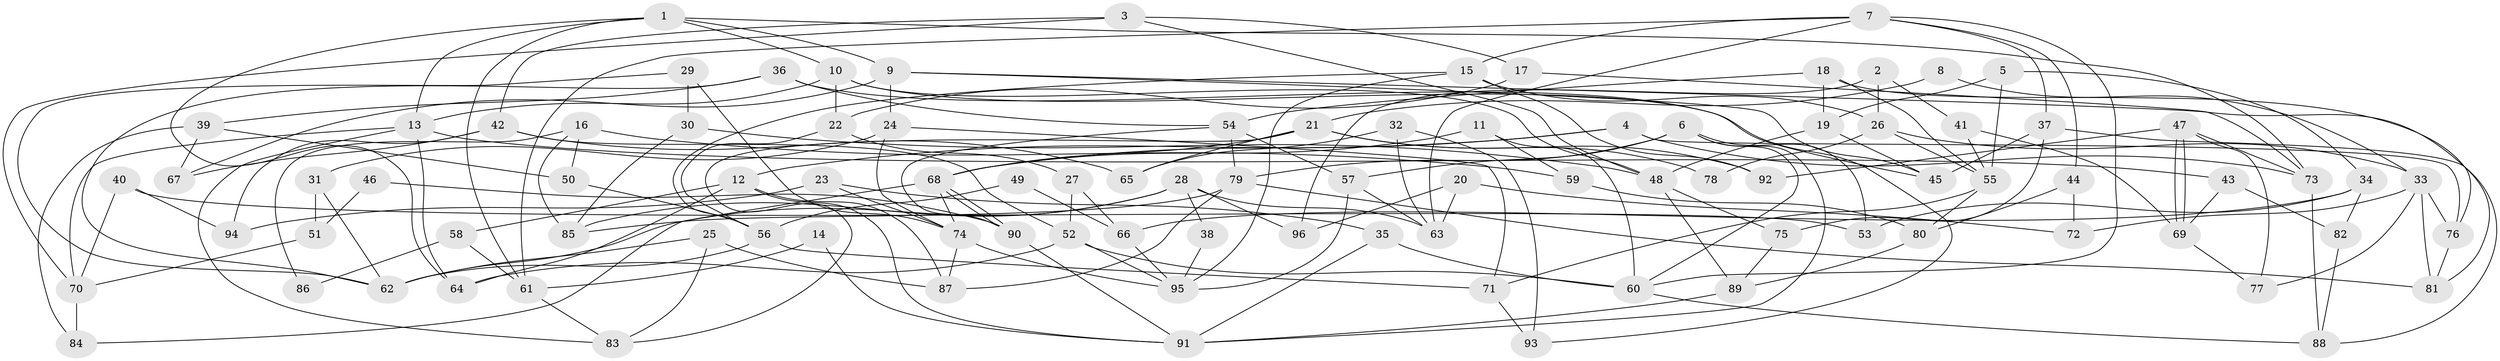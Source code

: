 // Generated by graph-tools (version 1.1) at 2025/26/03/09/25 03:26:22]
// undirected, 96 vertices, 192 edges
graph export_dot {
graph [start="1"]
  node [color=gray90,style=filled];
  1;
  2;
  3;
  4;
  5;
  6;
  7;
  8;
  9;
  10;
  11;
  12;
  13;
  14;
  15;
  16;
  17;
  18;
  19;
  20;
  21;
  22;
  23;
  24;
  25;
  26;
  27;
  28;
  29;
  30;
  31;
  32;
  33;
  34;
  35;
  36;
  37;
  38;
  39;
  40;
  41;
  42;
  43;
  44;
  45;
  46;
  47;
  48;
  49;
  50;
  51;
  52;
  53;
  54;
  55;
  56;
  57;
  58;
  59;
  60;
  61;
  62;
  63;
  64;
  65;
  66;
  67;
  68;
  69;
  70;
  71;
  72;
  73;
  74;
  75;
  76;
  77;
  78;
  79;
  80;
  81;
  82;
  83;
  84;
  85;
  86;
  87;
  88;
  89;
  90;
  91;
  92;
  93;
  94;
  95;
  96;
  1 -- 64;
  1 -- 10;
  1 -- 9;
  1 -- 13;
  1 -- 61;
  1 -- 73;
  2 -- 26;
  2 -- 96;
  2 -- 41;
  3 -- 48;
  3 -- 17;
  3 -- 42;
  3 -- 70;
  4 -- 68;
  4 -- 12;
  4 -- 73;
  4 -- 76;
  5 -- 19;
  5 -- 55;
  5 -- 34;
  6 -- 79;
  6 -- 53;
  6 -- 57;
  6 -- 60;
  6 -- 91;
  7 -- 63;
  7 -- 60;
  7 -- 15;
  7 -- 37;
  7 -- 44;
  7 -- 61;
  8 -- 33;
  8 -- 21;
  9 -- 45;
  9 -- 24;
  9 -- 67;
  9 -- 81;
  10 -- 22;
  10 -- 13;
  10 -- 48;
  10 -- 93;
  11 -- 60;
  11 -- 68;
  11 -- 59;
  12 -- 87;
  12 -- 91;
  12 -- 58;
  12 -- 64;
  13 -- 70;
  13 -- 43;
  13 -- 64;
  13 -- 83;
  14 -- 61;
  14 -- 91;
  15 -- 26;
  15 -- 56;
  15 -- 92;
  15 -- 95;
  16 -- 50;
  16 -- 59;
  16 -- 85;
  16 -- 86;
  17 -- 22;
  17 -- 73;
  18 -- 76;
  18 -- 54;
  18 -- 19;
  18 -- 55;
  19 -- 48;
  19 -- 45;
  20 -- 63;
  20 -- 72;
  20 -- 96;
  21 -- 92;
  21 -- 83;
  21 -- 65;
  21 -- 68;
  21 -- 78;
  22 -- 56;
  22 -- 27;
  23 -- 74;
  23 -- 35;
  23 -- 94;
  24 -- 74;
  24 -- 31;
  24 -- 71;
  25 -- 83;
  25 -- 62;
  25 -- 87;
  26 -- 33;
  26 -- 55;
  26 -- 78;
  27 -- 66;
  27 -- 52;
  28 -- 63;
  28 -- 62;
  28 -- 38;
  28 -- 85;
  28 -- 96;
  29 -- 74;
  29 -- 62;
  29 -- 30;
  30 -- 85;
  30 -- 48;
  31 -- 62;
  31 -- 51;
  32 -- 65;
  32 -- 93;
  32 -- 63;
  33 -- 81;
  33 -- 76;
  33 -- 72;
  33 -- 77;
  34 -- 82;
  34 -- 53;
  34 -- 66;
  35 -- 91;
  35 -- 60;
  36 -- 54;
  36 -- 45;
  36 -- 39;
  36 -- 62;
  37 -- 88;
  37 -- 45;
  37 -- 75;
  38 -- 95;
  39 -- 67;
  39 -- 50;
  39 -- 84;
  40 -- 70;
  40 -- 94;
  40 -- 53;
  41 -- 69;
  41 -- 55;
  42 -- 52;
  42 -- 65;
  42 -- 67;
  42 -- 94;
  43 -- 69;
  43 -- 82;
  44 -- 80;
  44 -- 72;
  46 -- 51;
  46 -- 90;
  47 -- 73;
  47 -- 69;
  47 -- 69;
  47 -- 77;
  47 -- 92;
  48 -- 75;
  48 -- 89;
  49 -- 66;
  49 -- 56;
  50 -- 56;
  51 -- 70;
  52 -- 64;
  52 -- 95;
  52 -- 60;
  54 -- 90;
  54 -- 79;
  54 -- 57;
  55 -- 71;
  55 -- 80;
  56 -- 71;
  56 -- 62;
  57 -- 63;
  57 -- 95;
  58 -- 61;
  58 -- 86;
  59 -- 80;
  60 -- 88;
  61 -- 83;
  66 -- 95;
  68 -- 90;
  68 -- 90;
  68 -- 74;
  68 -- 84;
  69 -- 77;
  70 -- 84;
  71 -- 93;
  73 -- 88;
  74 -- 95;
  74 -- 87;
  75 -- 89;
  76 -- 81;
  79 -- 85;
  79 -- 87;
  79 -- 81;
  80 -- 89;
  82 -- 88;
  89 -- 91;
  90 -- 91;
}
